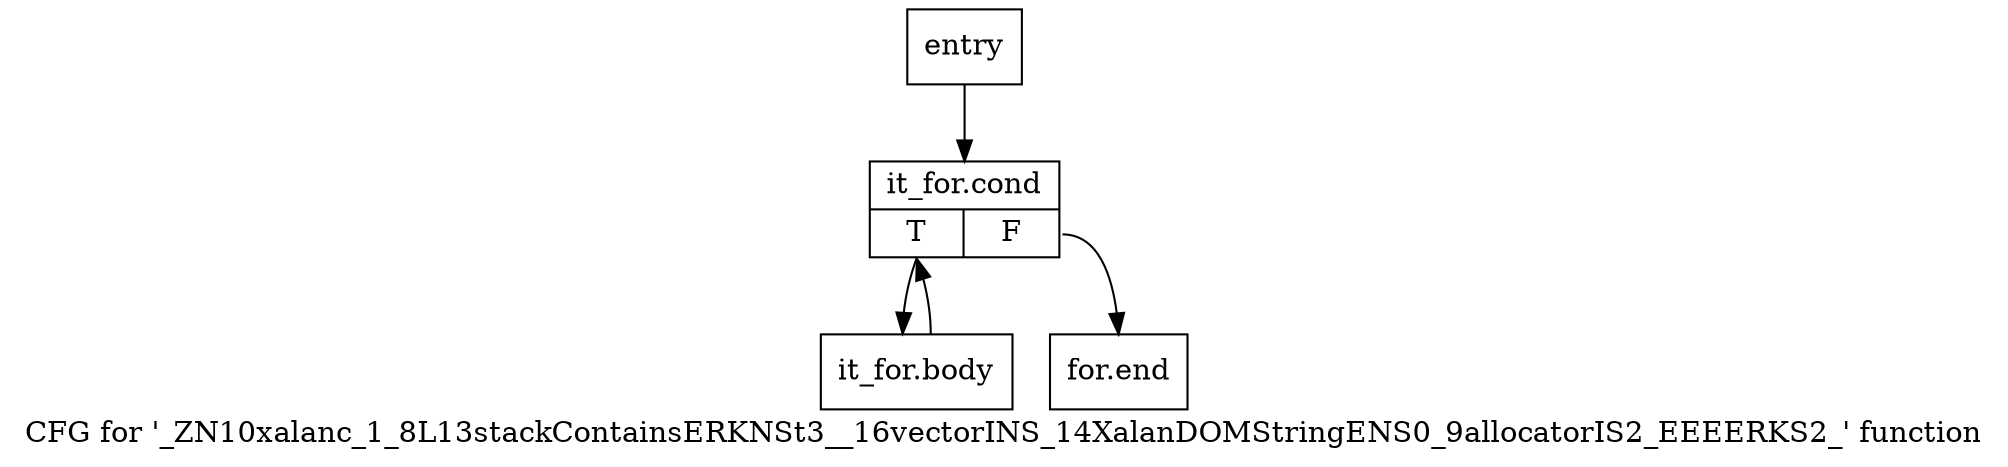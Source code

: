 digraph "CFG for '_ZN10xalanc_1_8L13stackContainsERKNSt3__16vectorINS_14XalanDOMStringENS0_9allocatorIS2_EEEERKS2_' function" {
	label="CFG for '_ZN10xalanc_1_8L13stackContainsERKNSt3__16vectorINS_14XalanDOMStringENS0_9allocatorIS2_EEEERKS2_' function";

	Node0x810a7d0 [shape=record,label="{entry}"];
	Node0x810a7d0 -> Node0x810a820;
	Node0x810a820 [shape=record,label="{it_for.cond|{<s0>T|<s1>F}}"];
	Node0x810a820:s0 -> Node0x810a870;
	Node0x810a820:s1 -> Node0x810a8c0;
	Node0x810a870 [shape=record,label="{it_for.body}"];
	Node0x810a870 -> Node0x810a820;
	Node0x810a8c0 [shape=record,label="{for.end}"];
}
